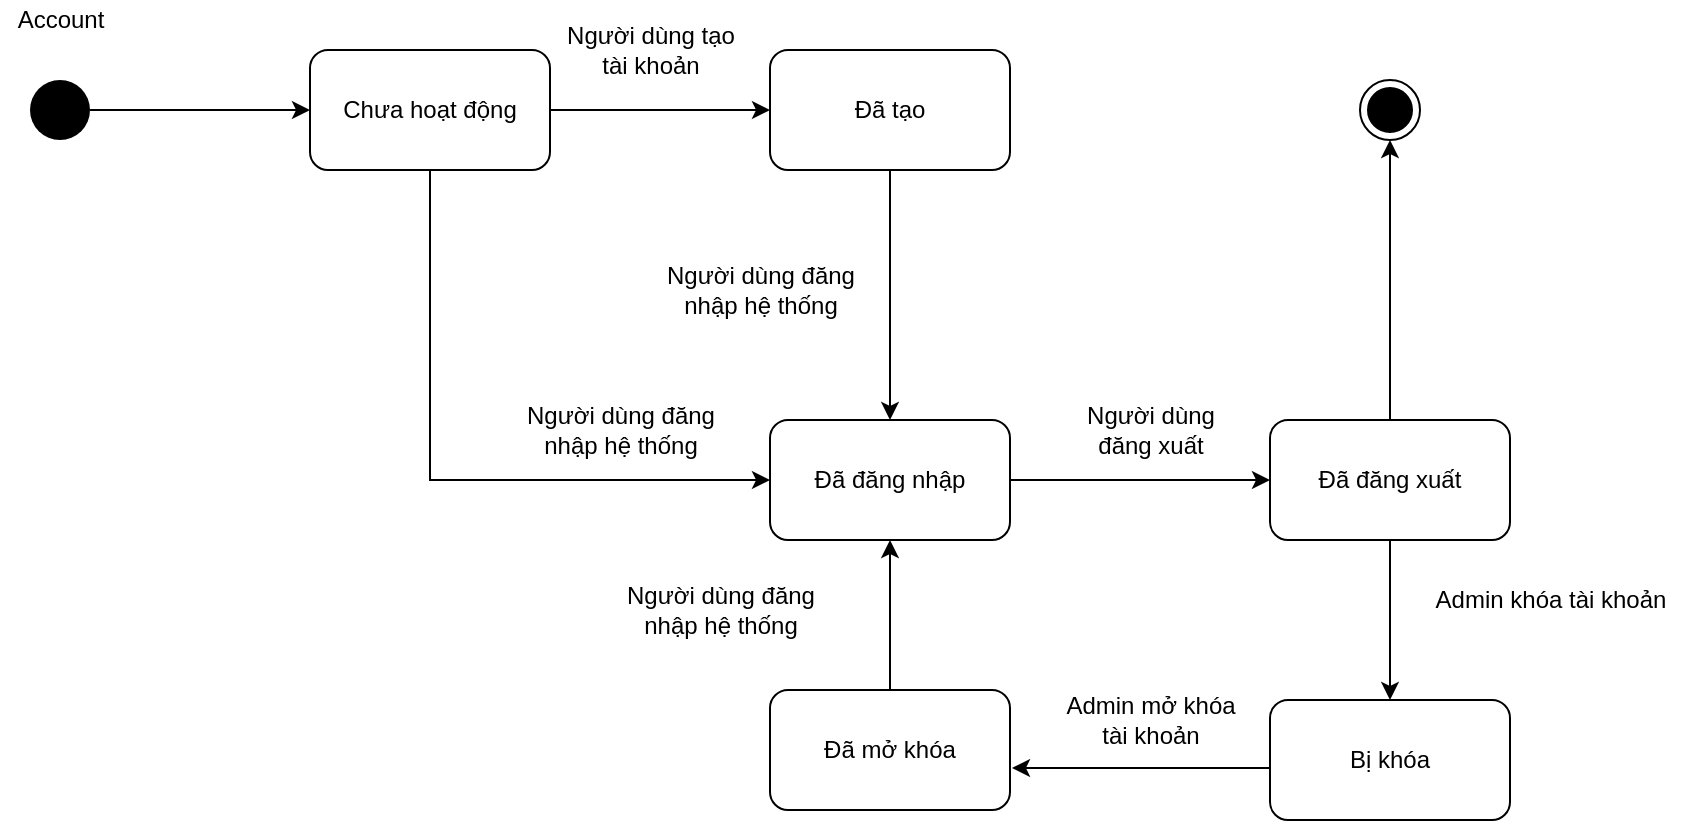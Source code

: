 <mxfile version="13.9.9" type="google"><diagram id="jV9EhsX_0nlkEg0nhocZ" name="Page-1"><mxGraphModel dx="868" dy="1592" grid="1" gridSize="10" guides="1" tooltips="1" connect="1" arrows="1" fold="1" page="1" pageScale="1" pageWidth="850" pageHeight="1100" math="0" shadow="0"><root><mxCell id="0"/><mxCell id="1" parent="0"/><mxCell id="glvsvzsqCTo-eEiNI9oX-2" style="edgeStyle=orthogonalEdgeStyle;rounded=0;orthogonalLoop=1;jettySize=auto;html=1;entryX=0;entryY=0.5;entryDx=0;entryDy=0;" parent="1" source="M7-7k9oRU4L7VNMoVRNC-1" target="glvsvzsqCTo-eEiNI9oX-1" edge="1"><mxGeometry relative="1" as="geometry"/></mxCell><mxCell id="M7-7k9oRU4L7VNMoVRNC-1" value="" style="ellipse;fillColor=#000000;strokeColor=none;" parent="1" vertex="1"><mxGeometry x="410" y="10" width="30" height="30" as="geometry"/></mxCell><mxCell id="glvsvzsqCTo-eEiNI9oX-4" style="edgeStyle=orthogonalEdgeStyle;rounded=0;orthogonalLoop=1;jettySize=auto;html=1;entryX=0;entryY=0.5;entryDx=0;entryDy=0;" parent="1" source="glvsvzsqCTo-eEiNI9oX-1" target="glvsvzsqCTo-eEiNI9oX-3" edge="1"><mxGeometry relative="1" as="geometry"/></mxCell><mxCell id="glvsvzsqCTo-eEiNI9oX-7" style="edgeStyle=orthogonalEdgeStyle;rounded=0;orthogonalLoop=1;jettySize=auto;html=1;entryX=0;entryY=0.5;entryDx=0;entryDy=0;" parent="1" source="glvsvzsqCTo-eEiNI9oX-1" target="glvsvzsqCTo-eEiNI9oX-6" edge="1"><mxGeometry relative="1" as="geometry"><Array as="points"><mxPoint x="610" y="210"/></Array></mxGeometry></mxCell><mxCell id="glvsvzsqCTo-eEiNI9oX-1" value="Chưa hoạt động" style="rounded=1;whiteSpace=wrap;html=1;" parent="1" vertex="1"><mxGeometry x="550" y="-5" width="120" height="60" as="geometry"/></mxCell><mxCell id="glvsvzsqCTo-eEiNI9oX-9" style="edgeStyle=orthogonalEdgeStyle;rounded=0;orthogonalLoop=1;jettySize=auto;html=1;" parent="1" source="glvsvzsqCTo-eEiNI9oX-3" target="glvsvzsqCTo-eEiNI9oX-6" edge="1"><mxGeometry relative="1" as="geometry"/></mxCell><mxCell id="glvsvzsqCTo-eEiNI9oX-3" value="Đã tạo" style="rounded=1;whiteSpace=wrap;html=1;" parent="1" vertex="1"><mxGeometry x="780" y="-5" width="120" height="60" as="geometry"/></mxCell><mxCell id="glvsvzsqCTo-eEiNI9oX-5" value="&lt;div&gt;Người dùng tạo&lt;/div&gt;&lt;div&gt;tài khoản &lt;br&gt;&lt;/div&gt;" style="text;html=1;align=center;verticalAlign=middle;resizable=0;points=[];autosize=1;" parent="1" vertex="1"><mxGeometry x="670" y="-20" width="100" height="30" as="geometry"/></mxCell><mxCell id="glvsvzsqCTo-eEiNI9oX-12" style="edgeStyle=orthogonalEdgeStyle;rounded=0;orthogonalLoop=1;jettySize=auto;html=1;" parent="1" source="glvsvzsqCTo-eEiNI9oX-6" target="glvsvzsqCTo-eEiNI9oX-11" edge="1"><mxGeometry relative="1" as="geometry"/></mxCell><mxCell id="glvsvzsqCTo-eEiNI9oX-6" value="Đã đăng nhập" style="rounded=1;whiteSpace=wrap;html=1;" parent="1" vertex="1"><mxGeometry x="780" y="180" width="120" height="60" as="geometry"/></mxCell><mxCell id="glvsvzsqCTo-eEiNI9oX-8" value="&lt;div&gt;Người dùng đăng &lt;br&gt;&lt;/div&gt;&lt;div&gt;nhập hệ thống&lt;br&gt;&lt;/div&gt;" style="text;html=1;align=center;verticalAlign=middle;resizable=0;points=[];autosize=1;" parent="1" vertex="1"><mxGeometry x="650" y="170" width="110" height="30" as="geometry"/></mxCell><mxCell id="glvsvzsqCTo-eEiNI9oX-10" value="&lt;div&gt;Người dùng đăng &lt;br&gt;&lt;/div&gt;&lt;div&gt;nhập hệ thống&lt;br&gt;&lt;/div&gt;" style="text;html=1;align=center;verticalAlign=middle;resizable=0;points=[];autosize=1;" parent="1" vertex="1"><mxGeometry x="720" y="100" width="110" height="30" as="geometry"/></mxCell><mxCell id="glvsvzsqCTo-eEiNI9oX-15" style="edgeStyle=orthogonalEdgeStyle;rounded=0;orthogonalLoop=1;jettySize=auto;html=1;entryX=0.5;entryY=1;entryDx=0;entryDy=0;" parent="1" source="glvsvzsqCTo-eEiNI9oX-11" target="glvsvzsqCTo-eEiNI9oX-14" edge="1"><mxGeometry relative="1" as="geometry"/></mxCell><mxCell id="glvsvzsqCTo-eEiNI9oX-17" style="edgeStyle=orthogonalEdgeStyle;rounded=0;orthogonalLoop=1;jettySize=auto;html=1;" parent="1" source="glvsvzsqCTo-eEiNI9oX-11" target="glvsvzsqCTo-eEiNI9oX-16" edge="1"><mxGeometry relative="1" as="geometry"/></mxCell><mxCell id="glvsvzsqCTo-eEiNI9oX-11" value="Đã đăng xuất" style="rounded=1;whiteSpace=wrap;html=1;" parent="1" vertex="1"><mxGeometry x="1030" y="180" width="120" height="60" as="geometry"/></mxCell><mxCell id="glvsvzsqCTo-eEiNI9oX-13" value="&lt;div&gt;Người dùng&lt;/div&gt;&lt;div&gt;đăng xuất&lt;/div&gt;" style="text;html=1;align=center;verticalAlign=middle;resizable=0;points=[];autosize=1;" parent="1" vertex="1"><mxGeometry x="930" y="170" width="80" height="30" as="geometry"/></mxCell><mxCell id="glvsvzsqCTo-eEiNI9oX-14" value="" style="ellipse;html=1;shape=endState;fillColor=#000000;strokeColor=#000000;" parent="1" vertex="1"><mxGeometry x="1075" y="10" width="30" height="30" as="geometry"/></mxCell><mxCell id="glvsvzsqCTo-eEiNI9oX-19" style="edgeStyle=orthogonalEdgeStyle;rounded=0;orthogonalLoop=1;jettySize=auto;html=1;" parent="1" source="glvsvzsqCTo-eEiNI9oX-16" edge="1"><mxGeometry relative="1" as="geometry"><mxPoint x="901" y="354" as="targetPoint"/><Array as="points"><mxPoint x="1000" y="354"/><mxPoint x="1000" y="354"/></Array></mxGeometry></mxCell><mxCell id="glvsvzsqCTo-eEiNI9oX-16" value="Bị khóa" style="rounded=1;whiteSpace=wrap;html=1;" parent="1" vertex="1"><mxGeometry x="1030" y="320" width="120" height="60" as="geometry"/></mxCell><mxCell id="glvsvzsqCTo-eEiNI9oX-18" value="Admin khóa tài khoản" style="text;html=1;align=center;verticalAlign=middle;resizable=0;points=[];autosize=1;" parent="1" vertex="1"><mxGeometry x="1105" y="260" width="130" height="20" as="geometry"/></mxCell><mxCell id="glvsvzsqCTo-eEiNI9oX-21" style="edgeStyle=orthogonalEdgeStyle;rounded=0;orthogonalLoop=1;jettySize=auto;html=1;" parent="1" source="glvsvzsqCTo-eEiNI9oX-20" target="glvsvzsqCTo-eEiNI9oX-6" edge="1"><mxGeometry relative="1" as="geometry"/></mxCell><mxCell id="glvsvzsqCTo-eEiNI9oX-20" value="Đã mở khóa" style="rounded=1;whiteSpace=wrap;html=1;" parent="1" vertex="1"><mxGeometry x="780" y="315" width="120" height="60" as="geometry"/></mxCell><mxCell id="glvsvzsqCTo-eEiNI9oX-22" value="&lt;div&gt;Người dùng đăng &lt;br&gt;&lt;/div&gt;&lt;div&gt;nhập hệ thống&lt;br&gt;&lt;/div&gt;" style="text;html=1;align=center;verticalAlign=middle;resizable=0;points=[];autosize=1;" parent="1" vertex="1"><mxGeometry x="700" y="260" width="110" height="30" as="geometry"/></mxCell><mxCell id="glvsvzsqCTo-eEiNI9oX-24" value="&lt;div&gt;Admin mở khóa&lt;/div&gt;&lt;div&gt;tài khoản&lt;/div&gt;" style="text;html=1;align=center;verticalAlign=middle;resizable=0;points=[];autosize=1;" parent="1" vertex="1"><mxGeometry x="920" y="315" width="100" height="30" as="geometry"/></mxCell><mxCell id="ki7NLjoxHL0YK6gbJUzd-1" value="Account" style="text;html=1;align=center;verticalAlign=middle;resizable=0;points=[];autosize=1;" vertex="1" parent="1"><mxGeometry x="395" y="-30" width="60" height="20" as="geometry"/></mxCell></root></mxGraphModel></diagram></mxfile>
